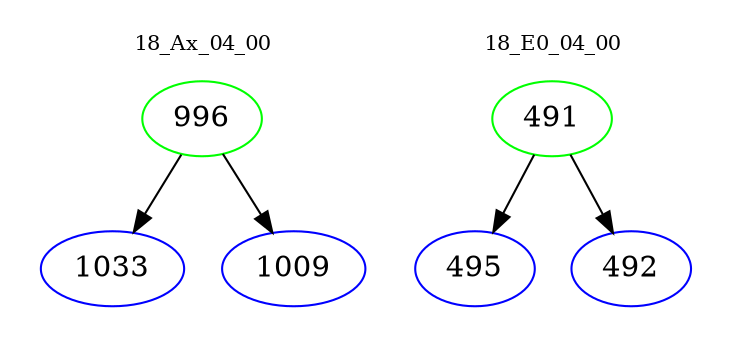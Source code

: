 digraph{
subgraph cluster_0 {
color = white
label = "18_Ax_04_00";
fontsize=10;
T0_996 [label="996", color="green"]
T0_996 -> T0_1033 [color="black"]
T0_1033 [label="1033", color="blue"]
T0_996 -> T0_1009 [color="black"]
T0_1009 [label="1009", color="blue"]
}
subgraph cluster_1 {
color = white
label = "18_E0_04_00";
fontsize=10;
T1_491 [label="491", color="green"]
T1_491 -> T1_495 [color="black"]
T1_495 [label="495", color="blue"]
T1_491 -> T1_492 [color="black"]
T1_492 [label="492", color="blue"]
}
}
